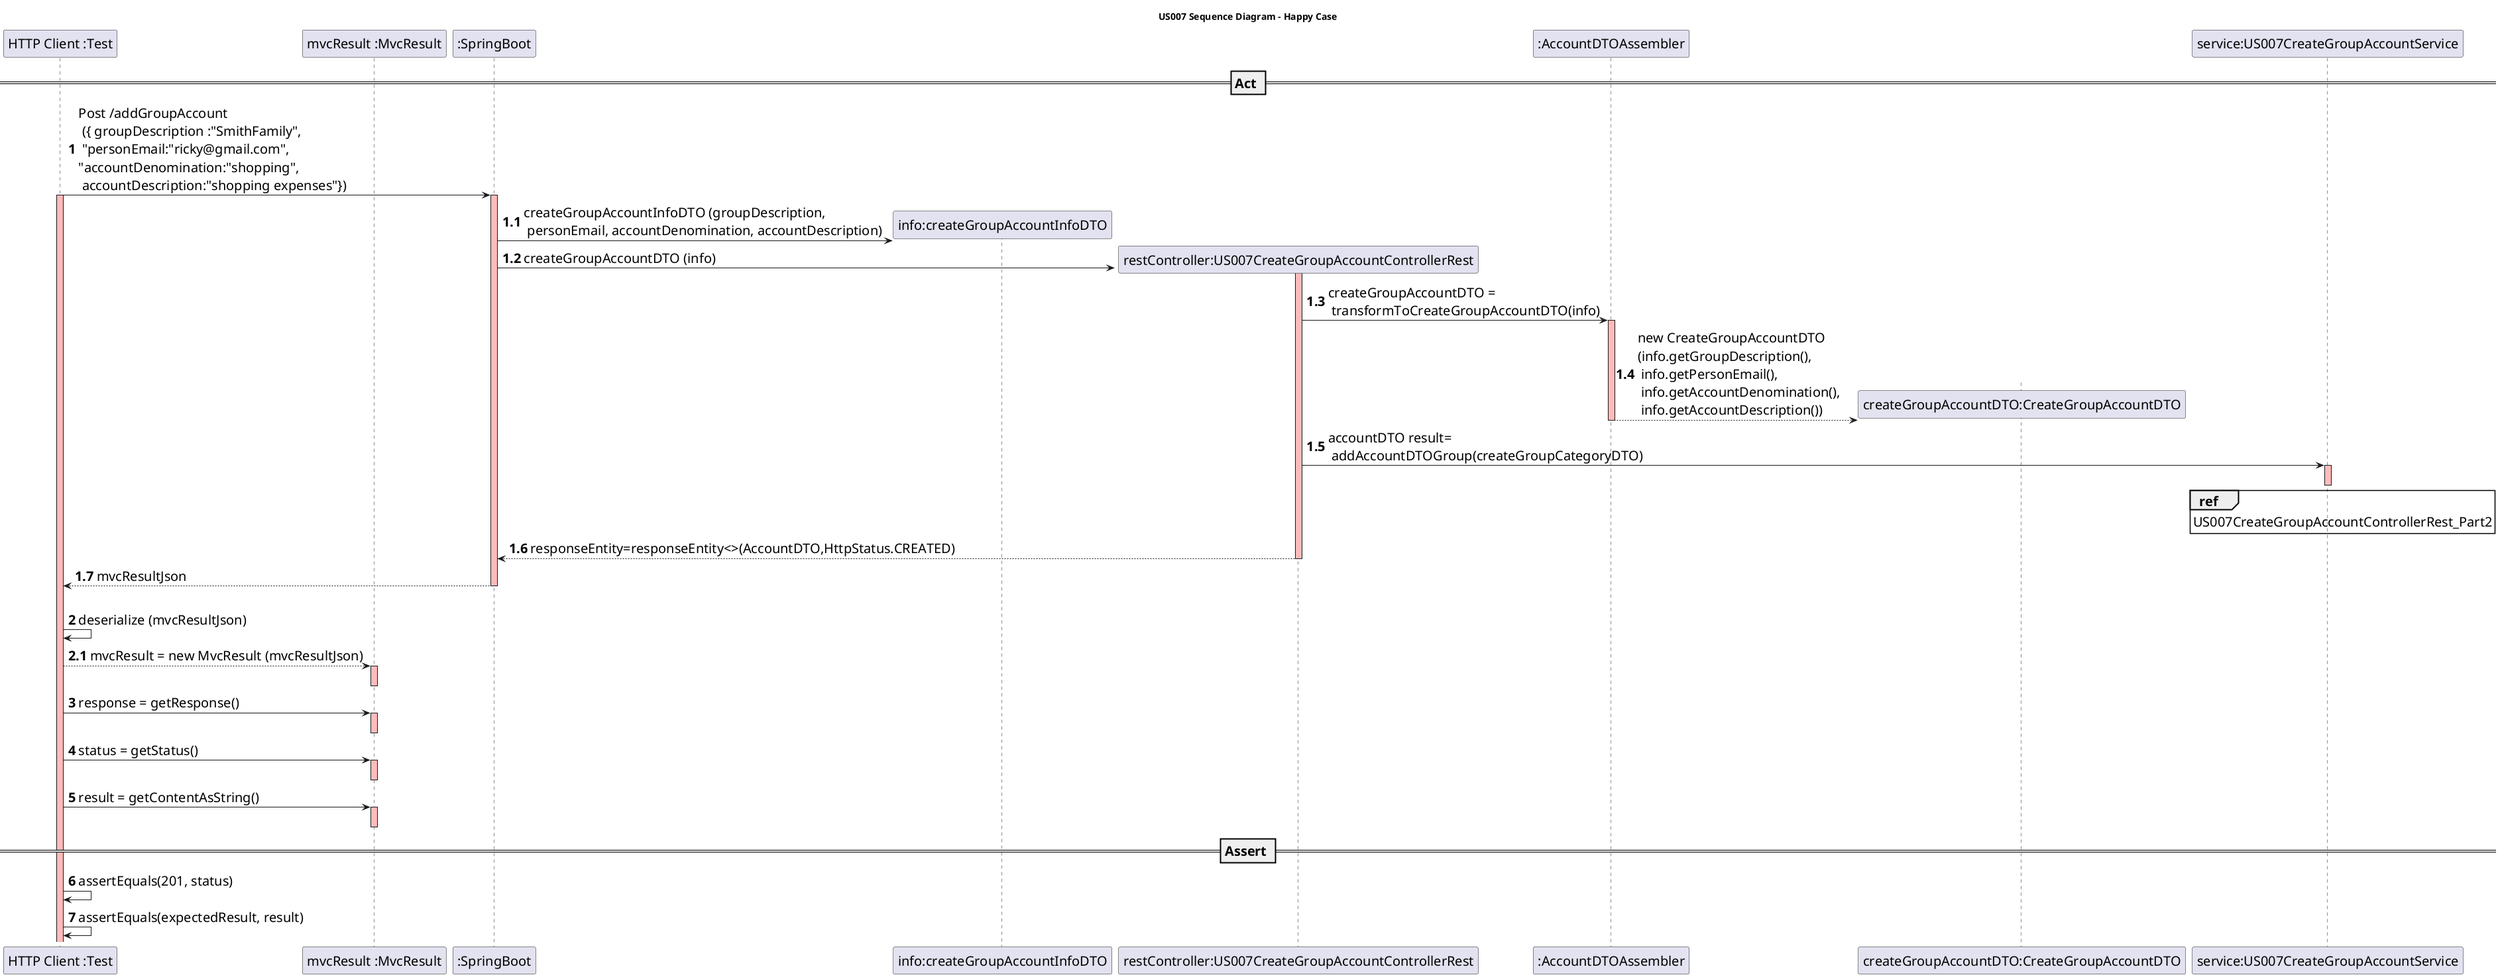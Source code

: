 @startuml
skinparam DefaultFontSize 20
title US007 Sequence Diagram - Happy Case

participant "HTTP Client :Test"
participant "mvcResult :MvcResult"

participant ":SpringBoot"

== Act ==


autonumber
"HTTP Client :Test" -> ":SpringBoot" :Post /addGroupAccount \n ({ groupDescription :"SmithFamily",\n "personEmail:"ricky@gmail.com",\n"accountDenomination:"shopping", \n accountDescription:"shopping expenses"})
activate ":SpringBoot" #FFBBBB

activate "HTTP Client :Test" #FFBBBB

autonumber 1.1
create "info:createGroupAccountInfoDTO"

":SpringBoot"->"info:createGroupAccountInfoDTO":createGroupAccountInfoDTO (groupDescription,\n personEmail, accountDenomination, accountDescription)
activate "restController:US007CreateGroupAccountControllerRest" #FFBBBB

create "restController:US007CreateGroupAccountControllerRest"
":SpringBoot"-> "restController:US007CreateGroupAccountControllerRest": createGroupAccountDTO (info)

"restController:US007CreateGroupAccountControllerRest"-> ":AccountDTOAssembler":createGroupAccountDTO =\n transformToCreateGroupAccountDTO(info)
activate ":AccountDTOAssembler" #FFBBBB

create "createGroupAccountDTO:CreateGroupAccountDTO"
":AccountDTOAssembler"-->"createGroupAccountDTO:CreateGroupAccountDTO":new CreateGroupAccountDTO\n(info.getGroupDescription(),\n info.getPersonEmail(),\n info.getAccountDenomination(), \n info.getAccountDescription())
deactivate ":AccountDTOAssembler"

"restController:US007CreateGroupAccountControllerRest"->"service:US007CreateGroupAccountService":accountDTO result= \n addAccountDTOGroup(createGroupCategoryDTO)
activate "service:US007CreateGroupAccountService" #FFBBBB
deactivate "service:US007CreateGroupAccountService" #FFBBBB

ref over "service:US007CreateGroupAccountService": US007CreateGroupAccountControllerRest_Part2

"restController:US007CreateGroupAccountControllerRest"--> ":SpringBoot":responseEntity=responseEntity<>(AccountDTO,HttpStatus.CREATED)
deactivate "restController:US007CreateGroupAccountControllerRest"

"HTTP Client :Test" <-- ":SpringBoot" : mvcResultJson
deactivate ":SpringBoot"

autonumber 2
|||
"HTTP Client :Test" -> "HTTP Client :Test" : deserialize (mvcResultJson)


autonumber 2.1

"HTTP Client :Test" --> "mvcResult :MvcResult" : mvcResult = new MvcResult (mvcResultJson)

activate "mvcResult :MvcResult" #FFBBBB
deactivate "mvcResult :MvcResult" #FFBBBB

autonumber 3
"HTTP Client :Test" -> "mvcResult :MvcResult" : response = getResponse()

activate "mvcResult :MvcResult" #FFBBBB
deactivate "mvcResult :MvcResult" #FFBBBB

autonumber 4
"HTTP Client :Test" -> "mvcResult :MvcResult" : status = getStatus()
activate "mvcResult :MvcResult" #FFBBBB
deactivate "mvcResult :MvcResult" #FFBBBB

"HTTP Client :Test" -> "mvcResult :MvcResult" : result = getContentAsString()
activate "mvcResult :MvcResult" #FFBBBB
deactivate "mvcResult :MvcResult" #FFBBBB

== Assert ==

"HTTP Client :Test" -> "HTTP Client :Test" : assertEquals(201, status)
"HTTP Client :Test" -> "HTTP Client :Test" : assertEquals(expectedResult, result)

deactivate ":SpringBoot"
deactivate "service:US007CreateGroupAccountService"
deactivate "restController:US007CreateGroupAccountControllerRest"

@enduml
